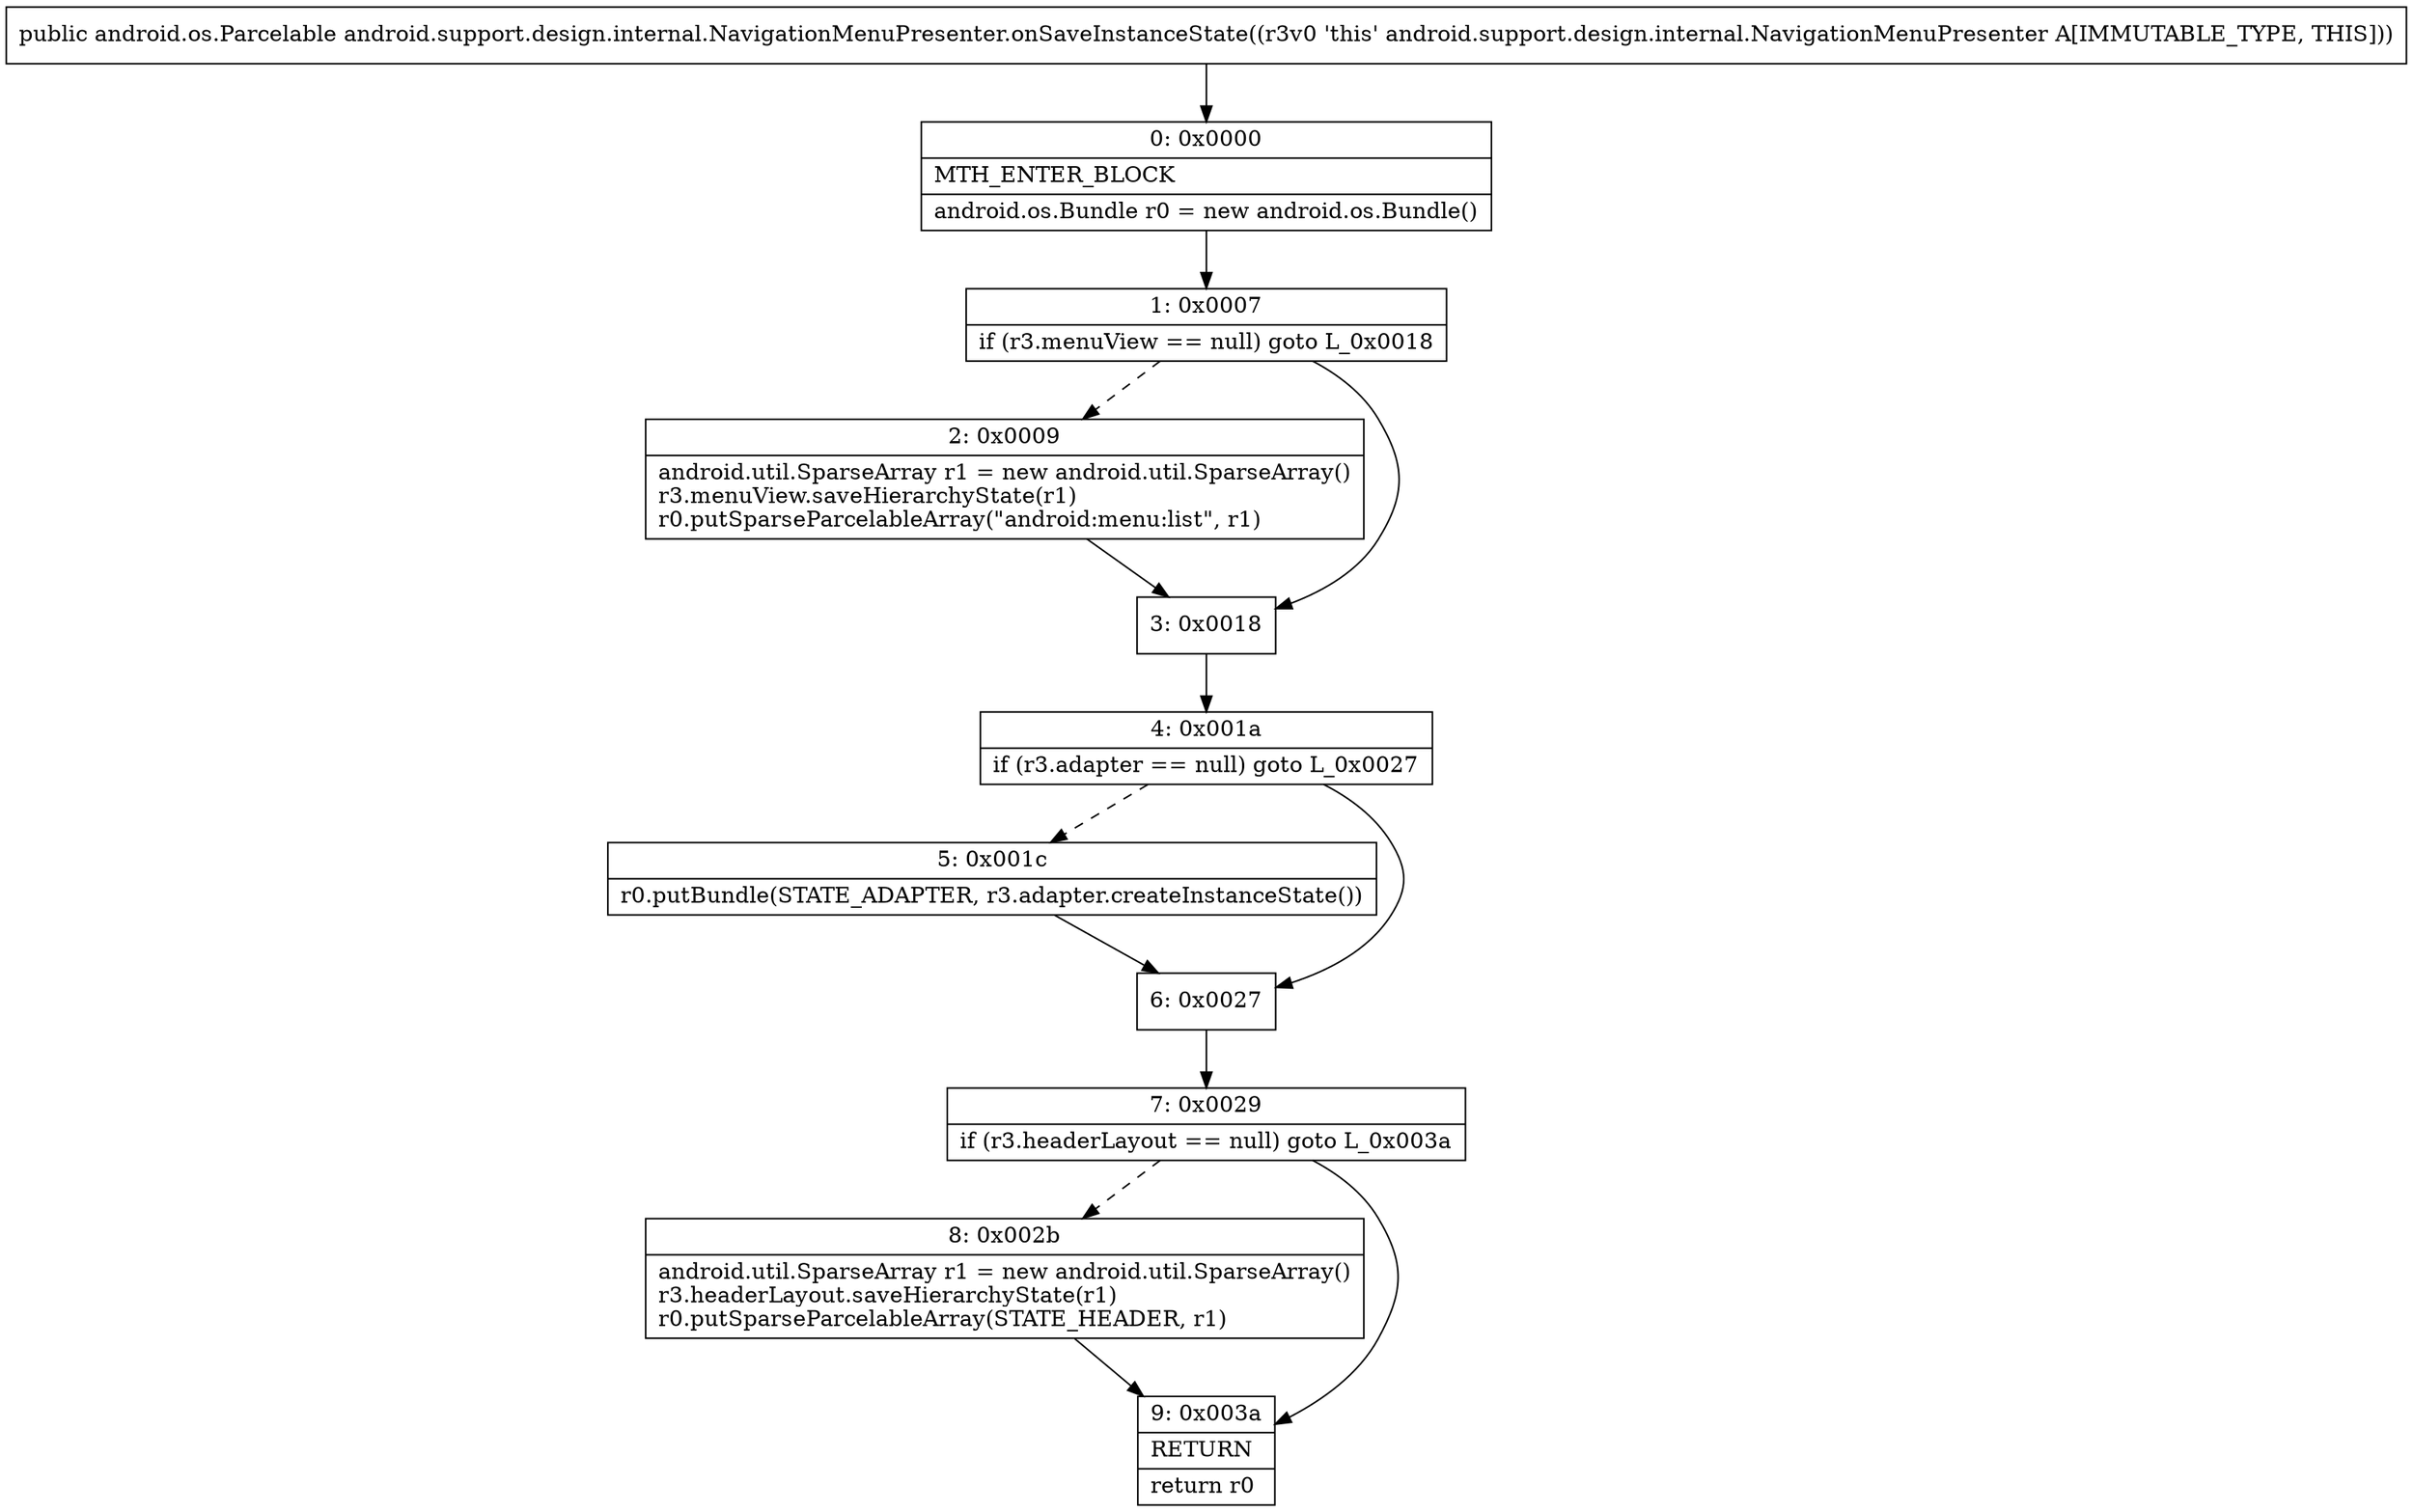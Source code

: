 digraph "CFG forandroid.support.design.internal.NavigationMenuPresenter.onSaveInstanceState()Landroid\/os\/Parcelable;" {
Node_0 [shape=record,label="{0\:\ 0x0000|MTH_ENTER_BLOCK\l|android.os.Bundle r0 = new android.os.Bundle()\l}"];
Node_1 [shape=record,label="{1\:\ 0x0007|if (r3.menuView == null) goto L_0x0018\l}"];
Node_2 [shape=record,label="{2\:\ 0x0009|android.util.SparseArray r1 = new android.util.SparseArray()\lr3.menuView.saveHierarchyState(r1)\lr0.putSparseParcelableArray(\"android:menu:list\", r1)\l}"];
Node_3 [shape=record,label="{3\:\ 0x0018}"];
Node_4 [shape=record,label="{4\:\ 0x001a|if (r3.adapter == null) goto L_0x0027\l}"];
Node_5 [shape=record,label="{5\:\ 0x001c|r0.putBundle(STATE_ADAPTER, r3.adapter.createInstanceState())\l}"];
Node_6 [shape=record,label="{6\:\ 0x0027}"];
Node_7 [shape=record,label="{7\:\ 0x0029|if (r3.headerLayout == null) goto L_0x003a\l}"];
Node_8 [shape=record,label="{8\:\ 0x002b|android.util.SparseArray r1 = new android.util.SparseArray()\lr3.headerLayout.saveHierarchyState(r1)\lr0.putSparseParcelableArray(STATE_HEADER, r1)\l}"];
Node_9 [shape=record,label="{9\:\ 0x003a|RETURN\l|return r0\l}"];
MethodNode[shape=record,label="{public android.os.Parcelable android.support.design.internal.NavigationMenuPresenter.onSaveInstanceState((r3v0 'this' android.support.design.internal.NavigationMenuPresenter A[IMMUTABLE_TYPE, THIS])) }"];
MethodNode -> Node_0;
Node_0 -> Node_1;
Node_1 -> Node_2[style=dashed];
Node_1 -> Node_3;
Node_2 -> Node_3;
Node_3 -> Node_4;
Node_4 -> Node_5[style=dashed];
Node_4 -> Node_6;
Node_5 -> Node_6;
Node_6 -> Node_7;
Node_7 -> Node_8[style=dashed];
Node_7 -> Node_9;
Node_8 -> Node_9;
}

